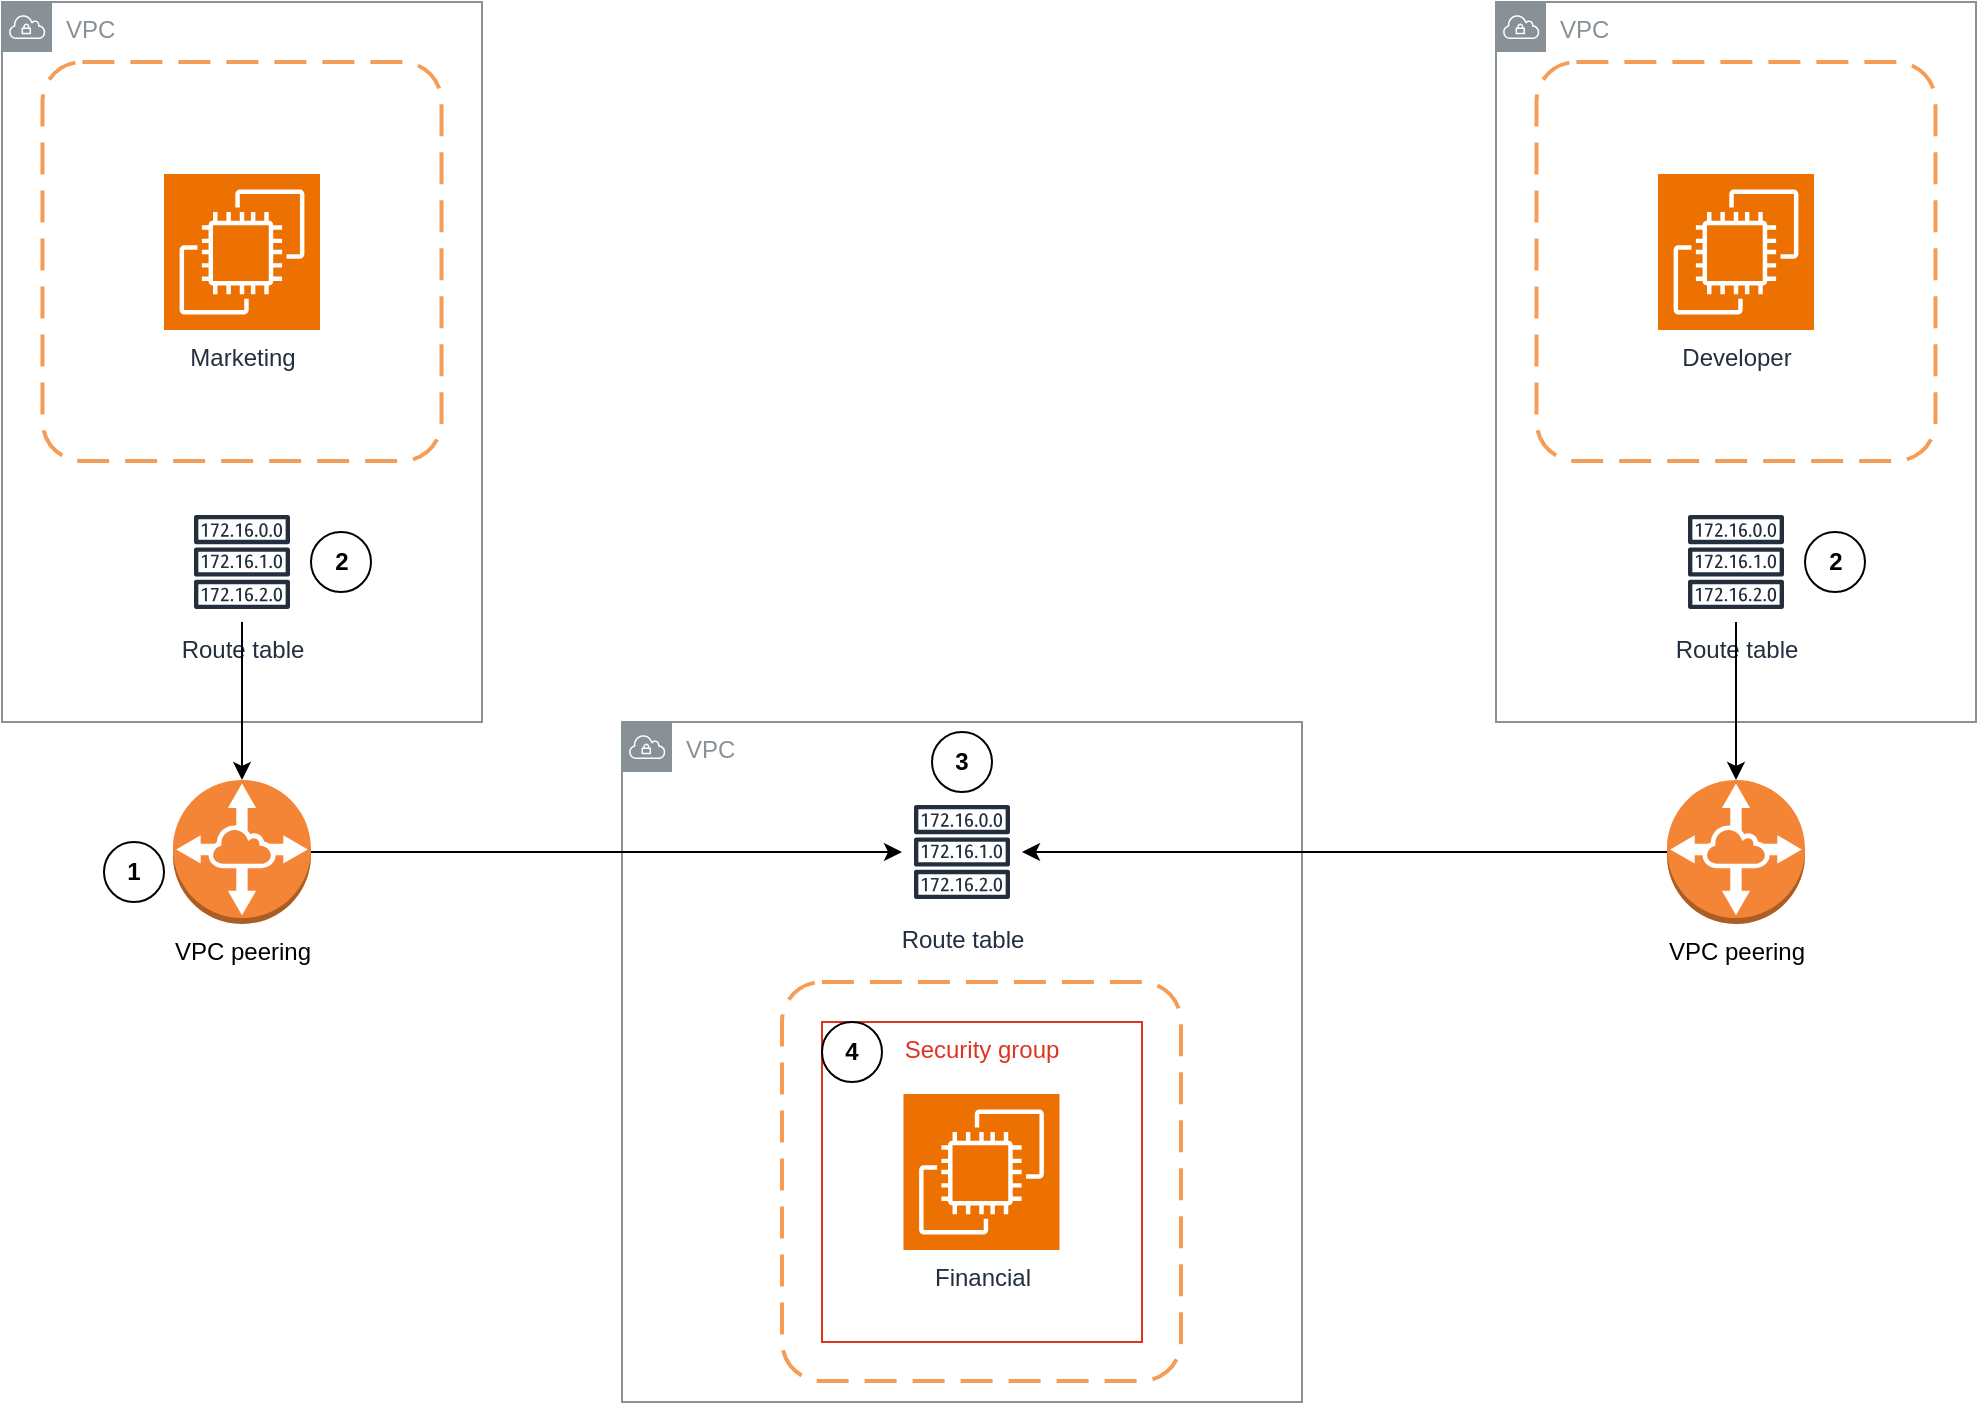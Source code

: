 <mxfile version="24.8.2">
  <diagram name="VPC Peering" id="BfJBYVwbmYD2d--w5A34">
    <mxGraphModel dx="1674" dy="792" grid="1" gridSize="10" guides="1" tooltips="1" connect="1" arrows="1" fold="1" page="1" pageScale="1" pageWidth="827" pageHeight="1169" math="0" shadow="0">
      <root>
        <mxCell id="0" />
        <mxCell id="1" parent="0" />
        <mxCell id="UQ3-S7Dx66AIJ2ZyxujE-1" value="VPC" style="sketch=0;outlineConnect=0;gradientColor=none;html=1;whiteSpace=wrap;fontSize=12;fontStyle=0;shape=mxgraph.aws4.group;grIcon=mxgraph.aws4.group_vpc;strokeColor=#879196;fillColor=none;verticalAlign=top;align=left;spacingLeft=30;fontColor=#879196;dashed=0;" vertex="1" parent="1">
          <mxGeometry x="80" y="80" width="240" height="360" as="geometry" />
        </mxCell>
        <mxCell id="UQ3-S7Dx66AIJ2ZyxujE-2" value="" style="rounded=1;arcSize=10;dashed=1;strokeColor=#F59D56;fillColor=none;gradientColor=none;dashPattern=8 4;strokeWidth=2;" vertex="1" parent="1">
          <mxGeometry x="100.25" y="110" width="199.5" height="199.5" as="geometry" />
        </mxCell>
        <mxCell id="UQ3-S7Dx66AIJ2ZyxujE-3" value="Marketing" style="sketch=0;points=[[0,0,0],[0.25,0,0],[0.5,0,0],[0.75,0,0],[1,0,0],[0,1,0],[0.25,1,0],[0.5,1,0],[0.75,1,0],[1,1,0],[0,0.25,0],[0,0.5,0],[0,0.75,0],[1,0.25,0],[1,0.5,0],[1,0.75,0]];outlineConnect=0;fontColor=#232F3E;fillColor=#ED7100;strokeColor=#ffffff;dashed=0;verticalLabelPosition=bottom;verticalAlign=top;align=center;html=1;fontSize=12;fontStyle=0;aspect=fixed;shape=mxgraph.aws4.resourceIcon;resIcon=mxgraph.aws4.ec2;" vertex="1" parent="1">
          <mxGeometry x="161" y="166" width="78" height="78" as="geometry" />
        </mxCell>
        <mxCell id="UQ3-S7Dx66AIJ2ZyxujE-4" value="VPC" style="sketch=0;outlineConnect=0;gradientColor=none;html=1;whiteSpace=wrap;fontSize=12;fontStyle=0;shape=mxgraph.aws4.group;grIcon=mxgraph.aws4.group_vpc;strokeColor=#879196;fillColor=none;verticalAlign=top;align=left;spacingLeft=30;fontColor=#879196;dashed=0;" vertex="1" parent="1">
          <mxGeometry x="390" y="440" width="340" height="340" as="geometry" />
        </mxCell>
        <mxCell id="UQ3-S7Dx66AIJ2ZyxujE-5" value="" style="rounded=1;arcSize=10;dashed=1;strokeColor=#F59D56;fillColor=none;gradientColor=none;dashPattern=8 4;strokeWidth=2;" vertex="1" parent="1">
          <mxGeometry x="470" y="570" width="199.5" height="199.5" as="geometry" />
        </mxCell>
        <mxCell id="UQ3-S7Dx66AIJ2ZyxujE-6" value="Financial" style="sketch=0;points=[[0,0,0],[0.25,0,0],[0.5,0,0],[0.75,0,0],[1,0,0],[0,1,0],[0.25,1,0],[0.5,1,0],[0.75,1,0],[1,1,0],[0,0.25,0],[0,0.5,0],[0,0.75,0],[1,0.25,0],[1,0.5,0],[1,0.75,0]];outlineConnect=0;fontColor=#232F3E;fillColor=#ED7100;strokeColor=#ffffff;dashed=0;verticalLabelPosition=bottom;verticalAlign=top;align=center;html=1;fontSize=12;fontStyle=0;aspect=fixed;shape=mxgraph.aws4.resourceIcon;resIcon=mxgraph.aws4.ec2;" vertex="1" parent="1">
          <mxGeometry x="530.75" y="626" width="78" height="78" as="geometry" />
        </mxCell>
        <mxCell id="UQ3-S7Dx66AIJ2ZyxujE-12" style="edgeStyle=orthogonalEdgeStyle;rounded=0;orthogonalLoop=1;jettySize=auto;html=1;" edge="1" parent="1" source="UQ3-S7Dx66AIJ2ZyxujE-10" target="UQ3-S7Dx66AIJ2ZyxujE-16">
          <mxGeometry relative="1" as="geometry" />
        </mxCell>
        <mxCell id="UQ3-S7Dx66AIJ2ZyxujE-10" value="VPC peering" style="outlineConnect=0;dashed=0;verticalLabelPosition=bottom;verticalAlign=top;align=center;html=1;shape=mxgraph.aws3.vpc_peering;fillColor=#F58536;gradientColor=none;" vertex="1" parent="1">
          <mxGeometry x="165.5" y="469" width="69" height="72" as="geometry" />
        </mxCell>
        <mxCell id="UQ3-S7Dx66AIJ2ZyxujE-14" value="Route table" style="sketch=0;outlineConnect=0;fontColor=#232F3E;gradientColor=none;strokeColor=#232F3E;fillColor=#ffffff;dashed=0;verticalLabelPosition=bottom;verticalAlign=top;align=center;html=1;fontSize=12;fontStyle=0;aspect=fixed;shape=mxgraph.aws4.resourceIcon;resIcon=mxgraph.aws4.route_table;" vertex="1" parent="1">
          <mxGeometry x="170" y="330" width="60" height="60" as="geometry" />
        </mxCell>
        <mxCell id="UQ3-S7Dx66AIJ2ZyxujE-15" style="edgeStyle=orthogonalEdgeStyle;rounded=0;orthogonalLoop=1;jettySize=auto;html=1;entryX=0.5;entryY=0;entryDx=0;entryDy=0;entryPerimeter=0;" edge="1" parent="1" source="UQ3-S7Dx66AIJ2ZyxujE-14" target="UQ3-S7Dx66AIJ2ZyxujE-10">
          <mxGeometry relative="1" as="geometry" />
        </mxCell>
        <mxCell id="UQ3-S7Dx66AIJ2ZyxujE-16" value="Route table" style="sketch=0;outlineConnect=0;fontColor=#232F3E;gradientColor=none;strokeColor=#232F3E;fillColor=#ffffff;dashed=0;verticalLabelPosition=bottom;verticalAlign=top;align=center;html=1;fontSize=12;fontStyle=0;aspect=fixed;shape=mxgraph.aws4.resourceIcon;resIcon=mxgraph.aws4.route_table;" vertex="1" parent="1">
          <mxGeometry x="530" y="475" width="60" height="60" as="geometry" />
        </mxCell>
        <mxCell id="UQ3-S7Dx66AIJ2ZyxujE-17" value="Security group" style="fillColor=none;strokeColor=#DD3522;verticalAlign=top;fontStyle=0;fontColor=#DD3522;whiteSpace=wrap;html=1;" vertex="1" parent="1">
          <mxGeometry x="490" y="590" width="160" height="160" as="geometry" />
        </mxCell>
        <mxCell id="UQ3-S7Dx66AIJ2ZyxujE-19" value="1" style="ellipse;whiteSpace=wrap;html=1;aspect=fixed;fontStyle=1" vertex="1" parent="1">
          <mxGeometry x="131" y="500" width="30" height="30" as="geometry" />
        </mxCell>
        <mxCell id="UQ3-S7Dx66AIJ2ZyxujE-20" value="2" style="ellipse;whiteSpace=wrap;html=1;aspect=fixed;fontStyle=1" vertex="1" parent="1">
          <mxGeometry x="234.5" y="345" width="30" height="30" as="geometry" />
        </mxCell>
        <mxCell id="UQ3-S7Dx66AIJ2ZyxujE-21" value="3" style="ellipse;whiteSpace=wrap;html=1;aspect=fixed;fontStyle=1" vertex="1" parent="1">
          <mxGeometry x="545" y="445" width="30" height="30" as="geometry" />
        </mxCell>
        <mxCell id="UQ3-S7Dx66AIJ2ZyxujE-22" value="4" style="ellipse;whiteSpace=wrap;html=1;aspect=fixed;fontStyle=1" vertex="1" parent="1">
          <mxGeometry x="490" y="590" width="30" height="30" as="geometry" />
        </mxCell>
        <mxCell id="UQ3-S7Dx66AIJ2ZyxujE-23" value="VPC" style="sketch=0;outlineConnect=0;gradientColor=none;html=1;whiteSpace=wrap;fontSize=12;fontStyle=0;shape=mxgraph.aws4.group;grIcon=mxgraph.aws4.group_vpc;strokeColor=#879196;fillColor=none;verticalAlign=top;align=left;spacingLeft=30;fontColor=#879196;dashed=0;" vertex="1" parent="1">
          <mxGeometry x="827" y="80" width="240" height="360" as="geometry" />
        </mxCell>
        <mxCell id="UQ3-S7Dx66AIJ2ZyxujE-24" value="" style="rounded=1;arcSize=10;dashed=1;strokeColor=#F59D56;fillColor=none;gradientColor=none;dashPattern=8 4;strokeWidth=2;" vertex="1" parent="1">
          <mxGeometry x="847.25" y="110" width="199.5" height="199.5" as="geometry" />
        </mxCell>
        <mxCell id="UQ3-S7Dx66AIJ2ZyxujE-25" value="Developer" style="sketch=0;points=[[0,0,0],[0.25,0,0],[0.5,0,0],[0.75,0,0],[1,0,0],[0,1,0],[0.25,1,0],[0.5,1,0],[0.75,1,0],[1,1,0],[0,0.25,0],[0,0.5,0],[0,0.75,0],[1,0.25,0],[1,0.5,0],[1,0.75,0]];outlineConnect=0;fontColor=#232F3E;fillColor=#ED7100;strokeColor=#ffffff;dashed=0;verticalLabelPosition=bottom;verticalAlign=top;align=center;html=1;fontSize=12;fontStyle=0;aspect=fixed;shape=mxgraph.aws4.resourceIcon;resIcon=mxgraph.aws4.ec2;" vertex="1" parent="1">
          <mxGeometry x="908" y="166" width="78" height="78" as="geometry" />
        </mxCell>
        <mxCell id="UQ3-S7Dx66AIJ2ZyxujE-26" value="Route table" style="sketch=0;outlineConnect=0;fontColor=#232F3E;gradientColor=none;strokeColor=#232F3E;fillColor=#ffffff;dashed=0;verticalLabelPosition=bottom;verticalAlign=top;align=center;html=1;fontSize=12;fontStyle=0;aspect=fixed;shape=mxgraph.aws4.resourceIcon;resIcon=mxgraph.aws4.route_table;" vertex="1" parent="1">
          <mxGeometry x="917" y="330" width="60" height="60" as="geometry" />
        </mxCell>
        <mxCell id="UQ3-S7Dx66AIJ2ZyxujE-27" value="2" style="ellipse;whiteSpace=wrap;html=1;aspect=fixed;fontStyle=1" vertex="1" parent="1">
          <mxGeometry x="981.5" y="345" width="30" height="30" as="geometry" />
        </mxCell>
        <mxCell id="UQ3-S7Dx66AIJ2ZyxujE-30" style="edgeStyle=orthogonalEdgeStyle;rounded=0;orthogonalLoop=1;jettySize=auto;html=1;" edge="1" parent="1" source="UQ3-S7Dx66AIJ2ZyxujE-28" target="UQ3-S7Dx66AIJ2ZyxujE-16">
          <mxGeometry relative="1" as="geometry" />
        </mxCell>
        <mxCell id="UQ3-S7Dx66AIJ2ZyxujE-28" value="VPC peering" style="outlineConnect=0;dashed=0;verticalLabelPosition=bottom;verticalAlign=top;align=center;html=1;shape=mxgraph.aws3.vpc_peering;fillColor=#F58536;gradientColor=none;" vertex="1" parent="1">
          <mxGeometry x="912.5" y="469" width="69" height="72" as="geometry" />
        </mxCell>
        <mxCell id="UQ3-S7Dx66AIJ2ZyxujE-29" style="edgeStyle=orthogonalEdgeStyle;rounded=0;orthogonalLoop=1;jettySize=auto;html=1;entryX=0.5;entryY=0;entryDx=0;entryDy=0;entryPerimeter=0;" edge="1" parent="1" source="UQ3-S7Dx66AIJ2ZyxujE-26" target="UQ3-S7Dx66AIJ2ZyxujE-28">
          <mxGeometry relative="1" as="geometry" />
        </mxCell>
      </root>
    </mxGraphModel>
  </diagram>
</mxfile>
